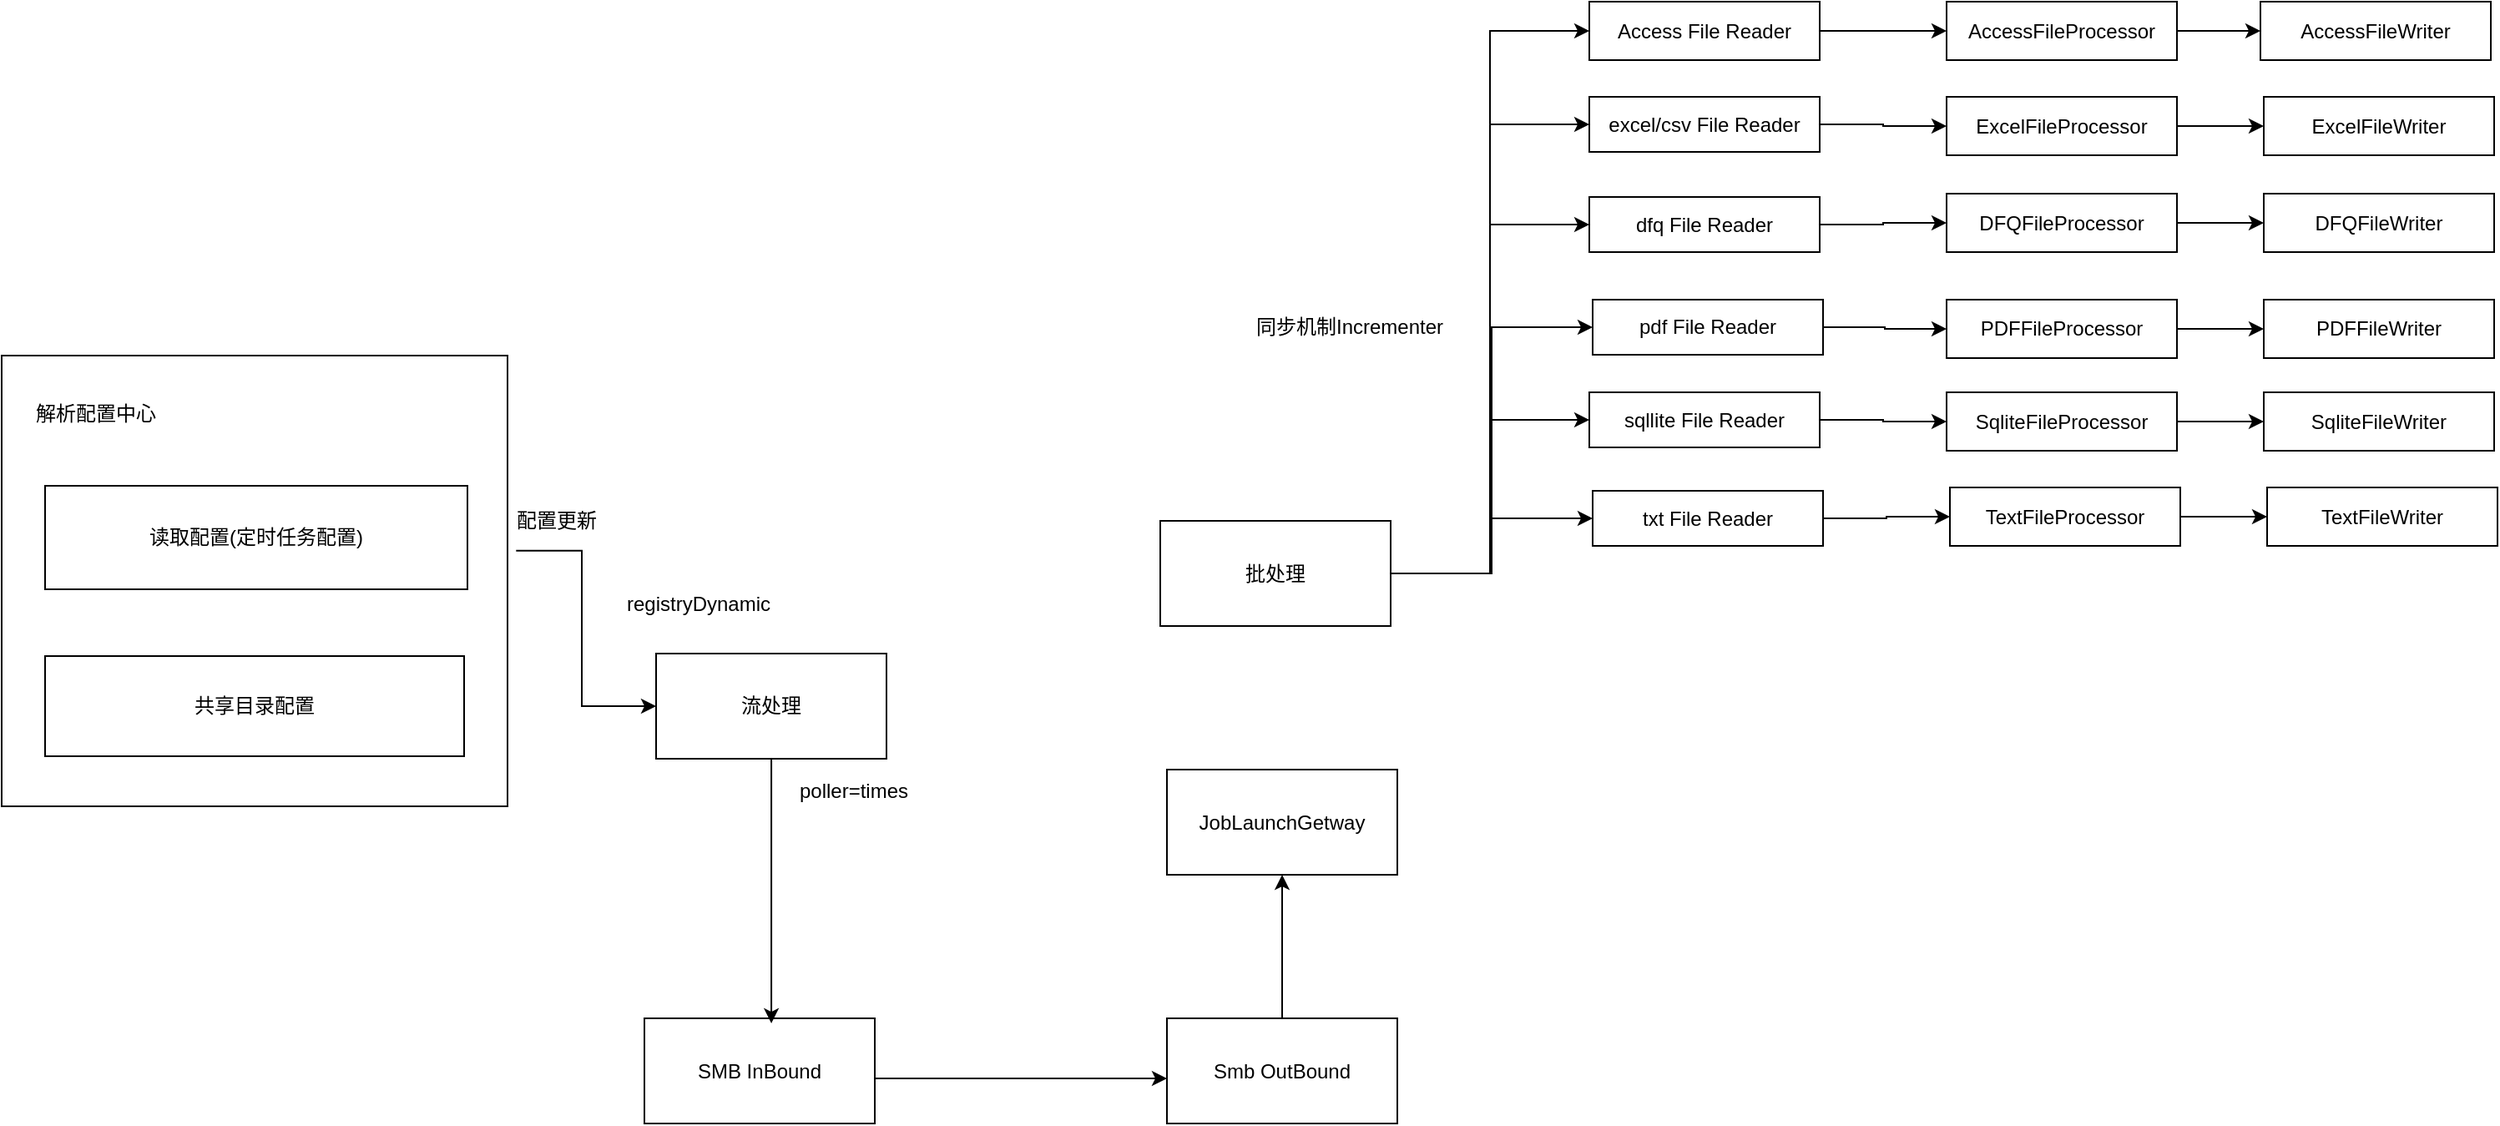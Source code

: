 <mxfile version="23.0.1" type="github">
  <diagram name="第 1 页" id="E18fr_xLtNIzuxxG0h2K">
    <mxGraphModel dx="1543" dy="759" grid="0" gridSize="10" guides="1" tooltips="1" connect="1" arrows="1" fold="1" page="0" pageScale="1" pageWidth="827" pageHeight="1169" math="0" shadow="0">
      <root>
        <mxCell id="0" />
        <mxCell id="1" parent="0" />
        <mxCell id="7quchR3Gx-VnwM5mNdl0-33" style="edgeStyle=orthogonalEdgeStyle;rounded=0;orthogonalLoop=1;jettySize=auto;html=1;" parent="1" source="7quchR3Gx-VnwM5mNdl0-13" target="7quchR3Gx-VnwM5mNdl0-32" edge="1">
          <mxGeometry relative="1" as="geometry">
            <Array as="points">
              <mxPoint x="559" y="863" />
              <mxPoint x="559" y="863" />
            </Array>
          </mxGeometry>
        </mxCell>
        <mxCell id="7quchR3Gx-VnwM5mNdl0-13" value="SMB InBound" style="rounded=0;whiteSpace=wrap;html=1;" parent="1" vertex="1">
          <mxGeometry x="368" y="827" width="138" height="63" as="geometry" />
        </mxCell>
        <mxCell id="7quchR3Gx-VnwM5mNdl0-20" value="" style="rounded=0;whiteSpace=wrap;html=1;" parent="1" vertex="1">
          <mxGeometry x="-17" y="430" width="303" height="270" as="geometry" />
        </mxCell>
        <mxCell id="7quchR3Gx-VnwM5mNdl0-21" value="解析配置中心" style="text;html=1;align=center;verticalAlign=middle;resizable=0;points=[];autosize=1;strokeColor=none;fillColor=none;" parent="1" vertex="1">
          <mxGeometry x="-6" y="452" width="90" height="26" as="geometry" />
        </mxCell>
        <mxCell id="7quchR3Gx-VnwM5mNdl0-25" style="edgeStyle=orthogonalEdgeStyle;rounded=0;orthogonalLoop=1;jettySize=auto;html=1;exitX=1.017;exitY=0.433;exitDx=0;exitDy=0;exitPerimeter=0;" parent="1" source="7quchR3Gx-VnwM5mNdl0-20" target="7quchR3Gx-VnwM5mNdl0-26" edge="1">
          <mxGeometry relative="1" as="geometry">
            <mxPoint x="262" y="539" as="sourcePoint" />
            <mxPoint x="373" y="539" as="targetPoint" />
          </mxGeometry>
        </mxCell>
        <mxCell id="7quchR3Gx-VnwM5mNdl0-22" value="读取配置(定时任务配置)" style="rounded=0;whiteSpace=wrap;html=1;" parent="1" vertex="1">
          <mxGeometry x="9" y="508" width="253" height="62" as="geometry" />
        </mxCell>
        <mxCell id="7quchR3Gx-VnwM5mNdl0-23" value="共享目录配置" style="rounded=0;whiteSpace=wrap;html=1;" parent="1" vertex="1">
          <mxGeometry x="9" y="610" width="251" height="60" as="geometry" />
        </mxCell>
        <mxCell id="7quchR3Gx-VnwM5mNdl0-26" value="流处理" style="rounded=0;whiteSpace=wrap;html=1;" parent="1" vertex="1">
          <mxGeometry x="375" y="608.5" width="138" height="63" as="geometry" />
        </mxCell>
        <mxCell id="7quchR3Gx-VnwM5mNdl0-28" style="edgeStyle=orthogonalEdgeStyle;rounded=0;orthogonalLoop=1;jettySize=auto;html=1;entryX=0.551;entryY=0.048;entryDx=0;entryDy=0;entryPerimeter=0;" parent="1" source="7quchR3Gx-VnwM5mNdl0-26" target="7quchR3Gx-VnwM5mNdl0-13" edge="1">
          <mxGeometry relative="1" as="geometry" />
        </mxCell>
        <mxCell id="txzD4mxf4CzZGojGZKTO-10" style="edgeStyle=orthogonalEdgeStyle;rounded=0;orthogonalLoop=1;jettySize=auto;html=1;entryX=0.5;entryY=1;entryDx=0;entryDy=0;" edge="1" parent="1" source="7quchR3Gx-VnwM5mNdl0-32" target="txzD4mxf4CzZGojGZKTO-9">
          <mxGeometry relative="1" as="geometry" />
        </mxCell>
        <mxCell id="7quchR3Gx-VnwM5mNdl0-32" value="Smb OutBound" style="rounded=0;whiteSpace=wrap;html=1;" parent="1" vertex="1">
          <mxGeometry x="681" y="827" width="138" height="63" as="geometry" />
        </mxCell>
        <mxCell id="7quchR3Gx-VnwM5mNdl0-39" style="edgeStyle=orthogonalEdgeStyle;rounded=0;orthogonalLoop=1;jettySize=auto;html=1;entryX=0;entryY=0.5;entryDx=0;entryDy=0;" parent="1" source="7quchR3Gx-VnwM5mNdl0-34" target="7quchR3Gx-VnwM5mNdl0-38" edge="1">
          <mxGeometry relative="1" as="geometry" />
        </mxCell>
        <mxCell id="7quchR3Gx-VnwM5mNdl0-43" style="edgeStyle=orthogonalEdgeStyle;rounded=0;orthogonalLoop=1;jettySize=auto;html=1;entryX=0;entryY=0.5;entryDx=0;entryDy=0;" parent="1" source="7quchR3Gx-VnwM5mNdl0-34" target="7quchR3Gx-VnwM5mNdl0-41" edge="1">
          <mxGeometry relative="1" as="geometry" />
        </mxCell>
        <mxCell id="7quchR3Gx-VnwM5mNdl0-50" style="edgeStyle=orthogonalEdgeStyle;rounded=0;orthogonalLoop=1;jettySize=auto;html=1;entryX=0;entryY=0.5;entryDx=0;entryDy=0;" parent="1" source="7quchR3Gx-VnwM5mNdl0-34" target="7quchR3Gx-VnwM5mNdl0-44" edge="1">
          <mxGeometry relative="1" as="geometry" />
        </mxCell>
        <mxCell id="7quchR3Gx-VnwM5mNdl0-53" style="edgeStyle=orthogonalEdgeStyle;rounded=0;orthogonalLoop=1;jettySize=auto;html=1;entryX=0;entryY=0.5;entryDx=0;entryDy=0;" parent="1" source="7quchR3Gx-VnwM5mNdl0-34" target="7quchR3Gx-VnwM5mNdl0-46" edge="1">
          <mxGeometry relative="1" as="geometry" />
        </mxCell>
        <mxCell id="7quchR3Gx-VnwM5mNdl0-54" style="edgeStyle=orthogonalEdgeStyle;rounded=0;orthogonalLoop=1;jettySize=auto;html=1;entryX=0;entryY=0.5;entryDx=0;entryDy=0;" parent="1" source="7quchR3Gx-VnwM5mNdl0-34" target="7quchR3Gx-VnwM5mNdl0-47" edge="1">
          <mxGeometry relative="1" as="geometry" />
        </mxCell>
        <mxCell id="7quchR3Gx-VnwM5mNdl0-55" style="edgeStyle=orthogonalEdgeStyle;rounded=0;orthogonalLoop=1;jettySize=auto;html=1;" parent="1" source="7quchR3Gx-VnwM5mNdl0-34" target="7quchR3Gx-VnwM5mNdl0-48" edge="1">
          <mxGeometry relative="1" as="geometry" />
        </mxCell>
        <mxCell id="7quchR3Gx-VnwM5mNdl0-34" value="批处理" style="rounded=0;whiteSpace=wrap;html=1;" parent="1" vertex="1">
          <mxGeometry x="677" y="529" width="138" height="63" as="geometry" />
        </mxCell>
        <mxCell id="7quchR3Gx-VnwM5mNdl0-64" style="edgeStyle=orthogonalEdgeStyle;rounded=0;orthogonalLoop=1;jettySize=auto;html=1;" parent="1" source="7quchR3Gx-VnwM5mNdl0-38" target="7quchR3Gx-VnwM5mNdl0-58" edge="1">
          <mxGeometry relative="1" as="geometry" />
        </mxCell>
        <mxCell id="7quchR3Gx-VnwM5mNdl0-38" value="Access File Reader" style="rounded=0;whiteSpace=wrap;html=1;" parent="1" vertex="1">
          <mxGeometry x="934" y="218" width="138" height="35" as="geometry" />
        </mxCell>
        <mxCell id="7quchR3Gx-VnwM5mNdl0-40" value="配置更新" style="text;html=1;align=center;verticalAlign=middle;resizable=0;points=[];autosize=1;strokeColor=none;fillColor=none;" parent="1" vertex="1">
          <mxGeometry x="282" y="516" width="66" height="26" as="geometry" />
        </mxCell>
        <mxCell id="7quchR3Gx-VnwM5mNdl0-65" style="edgeStyle=orthogonalEdgeStyle;rounded=0;orthogonalLoop=1;jettySize=auto;html=1;" parent="1" source="7quchR3Gx-VnwM5mNdl0-41" target="7quchR3Gx-VnwM5mNdl0-59" edge="1">
          <mxGeometry relative="1" as="geometry" />
        </mxCell>
        <mxCell id="7quchR3Gx-VnwM5mNdl0-41" value="excel/csv File Reader" style="rounded=0;whiteSpace=wrap;html=1;" parent="1" vertex="1">
          <mxGeometry x="934" y="275" width="138" height="33" as="geometry" />
        </mxCell>
        <mxCell id="7quchR3Gx-VnwM5mNdl0-66" style="edgeStyle=orthogonalEdgeStyle;rounded=0;orthogonalLoop=1;jettySize=auto;html=1;" parent="1" source="7quchR3Gx-VnwM5mNdl0-44" target="7quchR3Gx-VnwM5mNdl0-60" edge="1">
          <mxGeometry relative="1" as="geometry" />
        </mxCell>
        <mxCell id="7quchR3Gx-VnwM5mNdl0-44" value="dfq File Reader" style="rounded=0;whiteSpace=wrap;html=1;" parent="1" vertex="1">
          <mxGeometry x="934" y="335" width="138" height="33" as="geometry" />
        </mxCell>
        <mxCell id="7quchR3Gx-VnwM5mNdl0-67" style="edgeStyle=orthogonalEdgeStyle;rounded=0;orthogonalLoop=1;jettySize=auto;html=1;" parent="1" source="7quchR3Gx-VnwM5mNdl0-46" target="7quchR3Gx-VnwM5mNdl0-61" edge="1">
          <mxGeometry relative="1" as="geometry" />
        </mxCell>
        <mxCell id="7quchR3Gx-VnwM5mNdl0-46" value="pdf File Reader" style="rounded=0;whiteSpace=wrap;html=1;" parent="1" vertex="1">
          <mxGeometry x="936" y="396.5" width="138" height="33" as="geometry" />
        </mxCell>
        <mxCell id="7quchR3Gx-VnwM5mNdl0-68" style="edgeStyle=orthogonalEdgeStyle;rounded=0;orthogonalLoop=1;jettySize=auto;html=1;" parent="1" source="7quchR3Gx-VnwM5mNdl0-47" target="7quchR3Gx-VnwM5mNdl0-62" edge="1">
          <mxGeometry relative="1" as="geometry" />
        </mxCell>
        <mxCell id="7quchR3Gx-VnwM5mNdl0-47" value="sqllite File Reader" style="rounded=0;whiteSpace=wrap;html=1;" parent="1" vertex="1">
          <mxGeometry x="934" y="452" width="138" height="33" as="geometry" />
        </mxCell>
        <mxCell id="7quchR3Gx-VnwM5mNdl0-70" style="edgeStyle=orthogonalEdgeStyle;rounded=0;orthogonalLoop=1;jettySize=auto;html=1;" parent="1" source="7quchR3Gx-VnwM5mNdl0-48" target="7quchR3Gx-VnwM5mNdl0-63" edge="1">
          <mxGeometry relative="1" as="geometry" />
        </mxCell>
        <mxCell id="7quchR3Gx-VnwM5mNdl0-48" value="txt File Reader" style="rounded=0;whiteSpace=wrap;html=1;" parent="1" vertex="1">
          <mxGeometry x="936" y="511" width="138" height="33" as="geometry" />
        </mxCell>
        <mxCell id="7quchR3Gx-VnwM5mNdl0-52" value="同步机制Incrementer" style="text;html=1;align=center;verticalAlign=middle;resizable=0;points=[];autosize=1;strokeColor=none;fillColor=none;" parent="1" vertex="1">
          <mxGeometry x="725" y="400" width="130" height="26" as="geometry" />
        </mxCell>
        <mxCell id="7quchR3Gx-VnwM5mNdl0-83" style="edgeStyle=orthogonalEdgeStyle;rounded=0;orthogonalLoop=1;jettySize=auto;html=1;" parent="1" source="7quchR3Gx-VnwM5mNdl0-58" target="7quchR3Gx-VnwM5mNdl0-71" edge="1">
          <mxGeometry relative="1" as="geometry" />
        </mxCell>
        <mxCell id="7quchR3Gx-VnwM5mNdl0-58" value="AccessFileProcessor" style="rounded=0;whiteSpace=wrap;html=1;" parent="1" vertex="1">
          <mxGeometry x="1148" y="218" width="138" height="35" as="geometry" />
        </mxCell>
        <mxCell id="7quchR3Gx-VnwM5mNdl0-84" style="edgeStyle=orthogonalEdgeStyle;rounded=0;orthogonalLoop=1;jettySize=auto;html=1;" parent="1" source="7quchR3Gx-VnwM5mNdl0-59" target="7quchR3Gx-VnwM5mNdl0-78" edge="1">
          <mxGeometry relative="1" as="geometry" />
        </mxCell>
        <mxCell id="7quchR3Gx-VnwM5mNdl0-59" value="ExcelFileProcessor" style="rounded=0;whiteSpace=wrap;html=1;" parent="1" vertex="1">
          <mxGeometry x="1148" y="275" width="138" height="35" as="geometry" />
        </mxCell>
        <mxCell id="7quchR3Gx-VnwM5mNdl0-85" style="edgeStyle=orthogonalEdgeStyle;rounded=0;orthogonalLoop=1;jettySize=auto;html=1;" parent="1" source="7quchR3Gx-VnwM5mNdl0-60" target="7quchR3Gx-VnwM5mNdl0-79" edge="1">
          <mxGeometry relative="1" as="geometry" />
        </mxCell>
        <mxCell id="7quchR3Gx-VnwM5mNdl0-60" value="DFQFileProcessor" style="rounded=0;whiteSpace=wrap;html=1;" parent="1" vertex="1">
          <mxGeometry x="1148" y="333" width="138" height="35" as="geometry" />
        </mxCell>
        <mxCell id="7quchR3Gx-VnwM5mNdl0-86" style="edgeStyle=orthogonalEdgeStyle;rounded=0;orthogonalLoop=1;jettySize=auto;html=1;" parent="1" source="7quchR3Gx-VnwM5mNdl0-61" target="7quchR3Gx-VnwM5mNdl0-80" edge="1">
          <mxGeometry relative="1" as="geometry" />
        </mxCell>
        <mxCell id="7quchR3Gx-VnwM5mNdl0-61" value="PDFFileProcessor" style="rounded=0;whiteSpace=wrap;html=1;" parent="1" vertex="1">
          <mxGeometry x="1148" y="396.5" width="138" height="35" as="geometry" />
        </mxCell>
        <mxCell id="7quchR3Gx-VnwM5mNdl0-87" style="edgeStyle=orthogonalEdgeStyle;rounded=0;orthogonalLoop=1;jettySize=auto;html=1;" parent="1" source="7quchR3Gx-VnwM5mNdl0-62" target="7quchR3Gx-VnwM5mNdl0-81" edge="1">
          <mxGeometry relative="1" as="geometry" />
        </mxCell>
        <mxCell id="7quchR3Gx-VnwM5mNdl0-62" value="SqliteFileProcessor" style="rounded=0;whiteSpace=wrap;html=1;" parent="1" vertex="1">
          <mxGeometry x="1148" y="452" width="138" height="35" as="geometry" />
        </mxCell>
        <mxCell id="7quchR3Gx-VnwM5mNdl0-88" style="edgeStyle=orthogonalEdgeStyle;rounded=0;orthogonalLoop=1;jettySize=auto;html=1;" parent="1" source="7quchR3Gx-VnwM5mNdl0-63" target="7quchR3Gx-VnwM5mNdl0-82" edge="1">
          <mxGeometry relative="1" as="geometry" />
        </mxCell>
        <mxCell id="7quchR3Gx-VnwM5mNdl0-63" value="TextFileProcessor" style="rounded=0;whiteSpace=wrap;html=1;" parent="1" vertex="1">
          <mxGeometry x="1150" y="509" width="138" height="35" as="geometry" />
        </mxCell>
        <mxCell id="7quchR3Gx-VnwM5mNdl0-71" value="AccessFileWriter" style="rounded=0;whiteSpace=wrap;html=1;" parent="1" vertex="1">
          <mxGeometry x="1336" y="218" width="138" height="35" as="geometry" />
        </mxCell>
        <mxCell id="7quchR3Gx-VnwM5mNdl0-78" value="ExcelFileWriter" style="rounded=0;whiteSpace=wrap;html=1;" parent="1" vertex="1">
          <mxGeometry x="1338" y="275" width="138" height="35" as="geometry" />
        </mxCell>
        <mxCell id="7quchR3Gx-VnwM5mNdl0-79" value="DFQFileWriter" style="rounded=0;whiteSpace=wrap;html=1;" parent="1" vertex="1">
          <mxGeometry x="1338" y="333" width="138" height="35" as="geometry" />
        </mxCell>
        <mxCell id="7quchR3Gx-VnwM5mNdl0-80" value="PDFFileWriter" style="rounded=0;whiteSpace=wrap;html=1;" parent="1" vertex="1">
          <mxGeometry x="1338" y="396.5" width="138" height="35" as="geometry" />
        </mxCell>
        <mxCell id="7quchR3Gx-VnwM5mNdl0-81" value="SqliteFileWriter" style="rounded=0;whiteSpace=wrap;html=1;" parent="1" vertex="1">
          <mxGeometry x="1338" y="452" width="138" height="35" as="geometry" />
        </mxCell>
        <mxCell id="7quchR3Gx-VnwM5mNdl0-82" value="TextFileWriter" style="rounded=0;whiteSpace=wrap;html=1;" parent="1" vertex="1">
          <mxGeometry x="1340" y="509" width="138" height="35" as="geometry" />
        </mxCell>
        <mxCell id="txzD4mxf4CzZGojGZKTO-3" value="poller=times" style="text;html=1;align=center;verticalAlign=middle;resizable=0;points=[];autosize=1;strokeColor=none;fillColor=none;" vertex="1" parent="1">
          <mxGeometry x="451" y="678" width="83" height="26" as="geometry" />
        </mxCell>
        <mxCell id="txzD4mxf4CzZGojGZKTO-7" value="registryDynamic" style="text;html=1;align=center;verticalAlign=middle;resizable=0;points=[];autosize=1;strokeColor=none;fillColor=none;" vertex="1" parent="1">
          <mxGeometry x="348" y="566" width="104" height="26" as="geometry" />
        </mxCell>
        <mxCell id="txzD4mxf4CzZGojGZKTO-9" value="JobLaunchGetway" style="rounded=0;whiteSpace=wrap;html=1;" vertex="1" parent="1">
          <mxGeometry x="681" y="678" width="138" height="63" as="geometry" />
        </mxCell>
      </root>
    </mxGraphModel>
  </diagram>
</mxfile>
